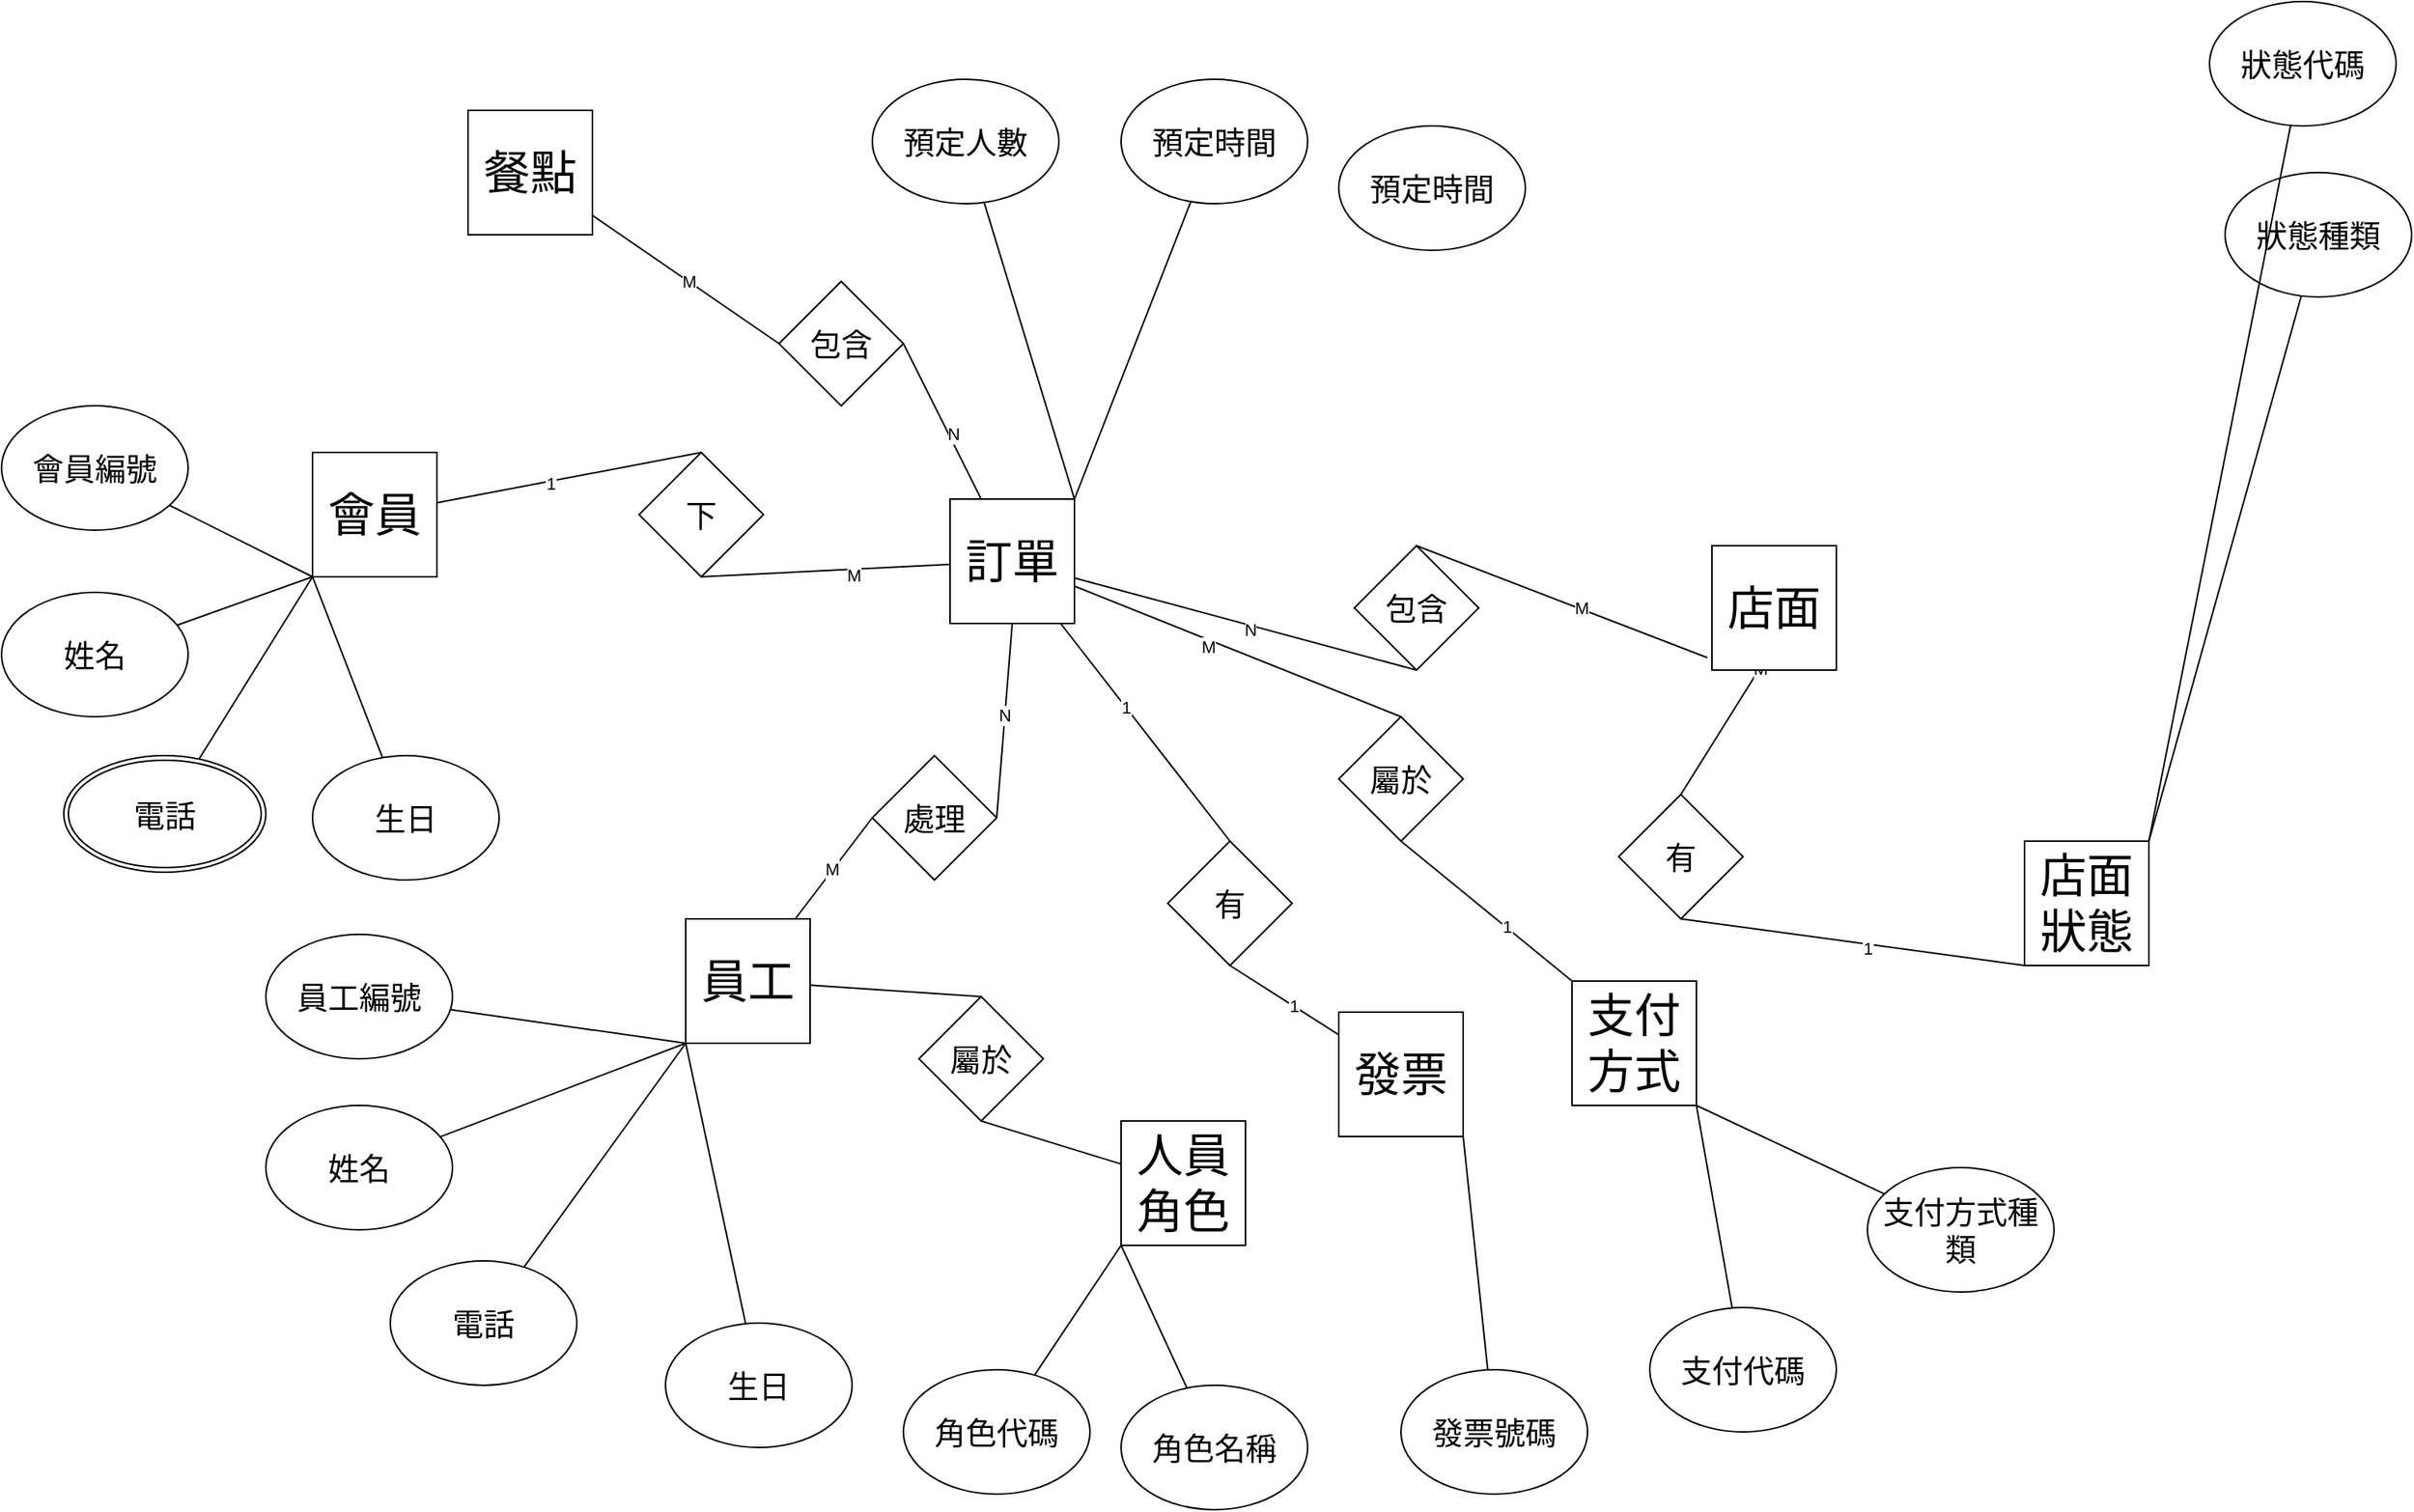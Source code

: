 <mxfile version="25.0.3">
  <diagram name="第 1 页" id="Mqyg3I50LXbeyDTYfiMp">
    <mxGraphModel dx="2739" dy="984" grid="1" gridSize="10" guides="1" tooltips="1" connect="1" arrows="1" fold="1" page="1" pageScale="1" pageWidth="827" pageHeight="1169" math="0" shadow="0">
      <root>
        <mxCell id="0" />
        <mxCell id="1" parent="0" />
        <mxCell id="pniP_bgZRXdG6m6pNv28-1" value="&lt;font style=&quot;font-size: 30px;&quot;&gt;人員&lt;/font&gt;&lt;div&gt;&lt;font style=&quot;font-size: 30px;&quot;&gt;角色&lt;/font&gt;&lt;/div&gt;" style="whiteSpace=wrap;html=1;aspect=fixed;fontSize=15;" vertex="1" parent="1">
          <mxGeometry x="660" y="830" width="80" height="80" as="geometry" />
        </mxCell>
        <mxCell id="pniP_bgZRXdG6m6pNv28-10" value="&lt;font style=&quot;font-size: 30px;&quot;&gt;員工&lt;/font&gt;" style="whiteSpace=wrap;html=1;aspect=fixed;" vertex="1" parent="1">
          <mxGeometry x="380" y="700" width="80" height="80" as="geometry" />
        </mxCell>
        <mxCell id="pniP_bgZRXdG6m6pNv28-79" style="rounded=0;orthogonalLoop=1;jettySize=auto;html=1;endArrow=none;endFill=0;exitX=0.5;exitY=1;exitDx=0;exitDy=0;" edge="1" parent="1" source="pniP_bgZRXdG6m6pNv28-80" target="pniP_bgZRXdG6m6pNv28-12">
          <mxGeometry relative="1" as="geometry" />
        </mxCell>
        <mxCell id="pniP_bgZRXdG6m6pNv28-83" value="N" style="edgeLabel;html=1;align=center;verticalAlign=middle;resizable=0;points=[];" vertex="1" connectable="0" parent="pniP_bgZRXdG6m6pNv28-79">
          <mxGeometry x="-0.035" y="2" relative="1" as="geometry">
            <mxPoint x="-1" as="offset" />
          </mxGeometry>
        </mxCell>
        <mxCell id="pniP_bgZRXdG6m6pNv28-95" style="rounded=0;orthogonalLoop=1;jettySize=auto;html=1;entryX=0.5;entryY=0;entryDx=0;entryDy=0;endArrow=none;endFill=0;exitX=1;exitY=0;exitDx=0;exitDy=0;" edge="1" parent="1" source="pniP_bgZRXdG6m6pNv28-11" target="pniP_bgZRXdG6m6pNv28-93">
          <mxGeometry relative="1" as="geometry" />
        </mxCell>
        <mxCell id="pniP_bgZRXdG6m6pNv28-98" value="M" style="edgeLabel;html=1;align=center;verticalAlign=middle;resizable=0;points=[];" vertex="1" connectable="0" parent="pniP_bgZRXdG6m6pNv28-95">
          <mxGeometry x="-0.012" relative="1" as="geometry">
            <mxPoint as="offset" />
          </mxGeometry>
        </mxCell>
        <mxCell id="pniP_bgZRXdG6m6pNv28-11" value="&lt;font style=&quot;font-size: 30px;&quot;&gt;店面&lt;/font&gt;" style="whiteSpace=wrap;html=1;aspect=fixed;" vertex="1" parent="1">
          <mxGeometry x="1040" y="460" width="80" height="80" as="geometry" />
        </mxCell>
        <mxCell id="pniP_bgZRXdG6m6pNv28-36" style="rounded=0;orthogonalLoop=1;jettySize=auto;html=1;exitX=0;exitY=0.5;exitDx=0;exitDy=0;endArrow=none;endFill=0;" edge="1" parent="1" source="pniP_bgZRXdG6m6pNv28-41" target="pniP_bgZRXdG6m6pNv28-10">
          <mxGeometry relative="1" as="geometry" />
        </mxCell>
        <mxCell id="pniP_bgZRXdG6m6pNv28-43" value="M" style="edgeLabel;html=1;align=center;verticalAlign=middle;resizable=0;points=[];" vertex="1" connectable="0" parent="pniP_bgZRXdG6m6pNv28-36">
          <mxGeometry x="0.032" y="-1" relative="1" as="geometry">
            <mxPoint as="offset" />
          </mxGeometry>
        </mxCell>
        <mxCell id="pniP_bgZRXdG6m6pNv28-63" style="rounded=0;orthogonalLoop=1;jettySize=auto;html=1;endArrow=none;endFill=0;entryX=0.5;entryY=0;entryDx=0;entryDy=0;" edge="1" parent="1" source="pniP_bgZRXdG6m6pNv28-12" target="pniP_bgZRXdG6m6pNv28-62">
          <mxGeometry relative="1" as="geometry" />
        </mxCell>
        <mxCell id="pniP_bgZRXdG6m6pNv28-64" value="1" style="edgeLabel;html=1;align=center;verticalAlign=middle;resizable=0;points=[];" vertex="1" connectable="0" parent="pniP_bgZRXdG6m6pNv28-63">
          <mxGeometry x="-0.229" relative="1" as="geometry">
            <mxPoint as="offset" />
          </mxGeometry>
        </mxCell>
        <mxCell id="pniP_bgZRXdG6m6pNv28-70" style="rounded=0;orthogonalLoop=1;jettySize=auto;html=1;entryX=0;entryY=0;entryDx=0;entryDy=0;endArrow=none;endFill=0;exitX=0.5;exitY=1;exitDx=0;exitDy=0;" edge="1" parent="1" source="pniP_bgZRXdG6m6pNv28-72" target="pniP_bgZRXdG6m6pNv28-69">
          <mxGeometry relative="1" as="geometry" />
        </mxCell>
        <mxCell id="pniP_bgZRXdG6m6pNv28-73" value="1" style="edgeLabel;html=1;align=center;verticalAlign=middle;resizable=0;points=[];" vertex="1" connectable="0" parent="pniP_bgZRXdG6m6pNv28-70">
          <mxGeometry x="0.224" y="1" relative="1" as="geometry">
            <mxPoint as="offset" />
          </mxGeometry>
        </mxCell>
        <mxCell id="pniP_bgZRXdG6m6pNv28-88" style="rounded=0;orthogonalLoop=1;jettySize=auto;html=1;endArrow=none;endFill=0;exitX=0;exitY=0.5;exitDx=0;exitDy=0;" edge="1" parent="1" source="pniP_bgZRXdG6m6pNv28-89" target="pniP_bgZRXdG6m6pNv28-87">
          <mxGeometry relative="1" as="geometry" />
        </mxCell>
        <mxCell id="pniP_bgZRXdG6m6pNv28-92" value="M" style="edgeLabel;html=1;align=center;verticalAlign=middle;resizable=0;points=[];" vertex="1" connectable="0" parent="pniP_bgZRXdG6m6pNv28-88">
          <mxGeometry x="-0.028" relative="1" as="geometry">
            <mxPoint as="offset" />
          </mxGeometry>
        </mxCell>
        <mxCell id="pniP_bgZRXdG6m6pNv28-12" value="&lt;font style=&quot;font-size: 30px;&quot;&gt;訂單&lt;/font&gt;" style="whiteSpace=wrap;html=1;aspect=fixed;" vertex="1" parent="1">
          <mxGeometry x="550" y="430" width="80" height="80" as="geometry" />
        </mxCell>
        <mxCell id="pniP_bgZRXdG6m6pNv28-65" style="rounded=0;orthogonalLoop=1;jettySize=auto;html=1;entryX=0.5;entryY=1;entryDx=0;entryDy=0;endArrow=none;endFill=0;" edge="1" parent="1" source="pniP_bgZRXdG6m6pNv28-13" target="pniP_bgZRXdG6m6pNv28-62">
          <mxGeometry relative="1" as="geometry" />
        </mxCell>
        <mxCell id="pniP_bgZRXdG6m6pNv28-66" value="1" style="edgeLabel;html=1;align=center;verticalAlign=middle;resizable=0;points=[];" vertex="1" connectable="0" parent="pniP_bgZRXdG6m6pNv28-65">
          <mxGeometry x="-0.171" relative="1" as="geometry">
            <mxPoint as="offset" />
          </mxGeometry>
        </mxCell>
        <mxCell id="pniP_bgZRXdG6m6pNv28-13" value="&lt;font style=&quot;font-size: 30px;&quot;&gt;發票&lt;/font&gt;" style="whiteSpace=wrap;html=1;aspect=fixed;" vertex="1" parent="1">
          <mxGeometry x="800" y="760" width="80" height="80" as="geometry" />
        </mxCell>
        <mxCell id="pniP_bgZRXdG6m6pNv28-14" value="&lt;font style=&quot;font-size: 30px;&quot;&gt;店面狀態&lt;/font&gt;" style="whiteSpace=wrap;html=1;aspect=fixed;" vertex="1" parent="1">
          <mxGeometry x="1241" y="650" width="80" height="80" as="geometry" />
        </mxCell>
        <mxCell id="pniP_bgZRXdG6m6pNv28-20" value="&lt;font style=&quot;font-size: 20px;&quot;&gt;下&lt;/font&gt;" style="rhombus;whiteSpace=wrap;html=1;" vertex="1" parent="1">
          <mxGeometry x="350" y="400" width="80" height="80" as="geometry" />
        </mxCell>
        <mxCell id="pniP_bgZRXdG6m6pNv28-21" value="&lt;font style=&quot;font-size: 30px;&quot;&gt;會員&lt;/font&gt;" style="whiteSpace=wrap;html=1;aspect=fixed;" vertex="1" parent="1">
          <mxGeometry x="140" y="400" width="80" height="80" as="geometry" />
        </mxCell>
        <mxCell id="pniP_bgZRXdG6m6pNv28-23" value="" style="endArrow=none;html=1;rounded=0;exitX=0.5;exitY=0;exitDx=0;exitDy=0;" edge="1" parent="1" source="pniP_bgZRXdG6m6pNv28-20" target="pniP_bgZRXdG6m6pNv28-21">
          <mxGeometry width="50" height="50" relative="1" as="geometry">
            <mxPoint x="250" y="580" as="sourcePoint" />
            <mxPoint x="300" y="530" as="targetPoint" />
          </mxGeometry>
        </mxCell>
        <mxCell id="pniP_bgZRXdG6m6pNv28-25" value="1" style="edgeLabel;html=1;align=center;verticalAlign=middle;resizable=0;points=[];" vertex="1" connectable="0" parent="pniP_bgZRXdG6m6pNv28-23">
          <mxGeometry x="0.151" y="1" relative="1" as="geometry">
            <mxPoint as="offset" />
          </mxGeometry>
        </mxCell>
        <mxCell id="pniP_bgZRXdG6m6pNv28-24" value="" style="endArrow=none;html=1;rounded=0;entryX=0.5;entryY=1;entryDx=0;entryDy=0;" edge="1" parent="1" source="pniP_bgZRXdG6m6pNv28-12" target="pniP_bgZRXdG6m6pNv28-20">
          <mxGeometry width="50" height="50" relative="1" as="geometry">
            <mxPoint x="360" y="420" as="sourcePoint" />
            <mxPoint x="280" y="420" as="targetPoint" />
            <Array as="points" />
          </mxGeometry>
        </mxCell>
        <mxCell id="pniP_bgZRXdG6m6pNv28-26" value="M" style="edgeLabel;html=1;align=center;verticalAlign=middle;resizable=0;points=[];" vertex="1" connectable="0" parent="pniP_bgZRXdG6m6pNv28-24">
          <mxGeometry x="-0.217" y="4" relative="1" as="geometry">
            <mxPoint as="offset" />
          </mxGeometry>
        </mxCell>
        <mxCell id="pniP_bgZRXdG6m6pNv28-32" style="rounded=0;orthogonalLoop=1;jettySize=auto;html=1;endArrow=none;endFill=0;entryX=0;entryY=1;entryDx=0;entryDy=0;" edge="1" parent="1" source="pniP_bgZRXdG6m6pNv28-27" target="pniP_bgZRXdG6m6pNv28-21">
          <mxGeometry relative="1" as="geometry" />
        </mxCell>
        <mxCell id="pniP_bgZRXdG6m6pNv28-27" value="&lt;font style=&quot;font-size: 20px;&quot;&gt;會員編號&lt;/font&gt;" style="ellipse;whiteSpace=wrap;html=1;" vertex="1" parent="1">
          <mxGeometry x="-60" y="370" width="120" height="80" as="geometry" />
        </mxCell>
        <mxCell id="pniP_bgZRXdG6m6pNv28-33" style="rounded=0;orthogonalLoop=1;jettySize=auto;html=1;endArrow=none;endFill=0;entryX=0;entryY=1;entryDx=0;entryDy=0;" edge="1" parent="1" source="pniP_bgZRXdG6m6pNv28-28" target="pniP_bgZRXdG6m6pNv28-21">
          <mxGeometry relative="1" as="geometry" />
        </mxCell>
        <mxCell id="pniP_bgZRXdG6m6pNv28-28" value="&lt;font style=&quot;font-size: 20px;&quot;&gt;姓名&lt;/font&gt;" style="ellipse;whiteSpace=wrap;html=1;" vertex="1" parent="1">
          <mxGeometry x="-60" y="490" width="120" height="80" as="geometry" />
        </mxCell>
        <mxCell id="pniP_bgZRXdG6m6pNv28-30" value="&lt;font style=&quot;font-size: 20px;&quot;&gt;生日&lt;/font&gt;" style="ellipse;whiteSpace=wrap;html=1;" vertex="1" parent="1">
          <mxGeometry x="140" y="595" width="120" height="80" as="geometry" />
        </mxCell>
        <mxCell id="pniP_bgZRXdG6m6pNv28-34" style="rounded=0;orthogonalLoop=1;jettySize=auto;html=1;endArrow=none;endFill=0;entryX=0;entryY=1;entryDx=0;entryDy=0;" edge="1" parent="1" source="pniP_bgZRXdG6m6pNv28-31" target="pniP_bgZRXdG6m6pNv28-21">
          <mxGeometry relative="1" as="geometry" />
        </mxCell>
        <mxCell id="pniP_bgZRXdG6m6pNv28-31" value="&lt;span style=&quot;font-size: 20px;&quot;&gt;電話&lt;/span&gt;" style="ellipse;shape=doubleEllipse;margin=3;whiteSpace=wrap;html=1;align=center;" vertex="1" parent="1">
          <mxGeometry x="-20" y="595" width="130" height="75" as="geometry" />
        </mxCell>
        <mxCell id="pniP_bgZRXdG6m6pNv28-35" style="rounded=0;orthogonalLoop=1;jettySize=auto;html=1;endArrow=none;endFill=0;entryX=0;entryY=1;entryDx=0;entryDy=0;" edge="1" parent="1" source="pniP_bgZRXdG6m6pNv28-30" target="pniP_bgZRXdG6m6pNv28-21">
          <mxGeometry relative="1" as="geometry" />
        </mxCell>
        <mxCell id="pniP_bgZRXdG6m6pNv28-40" value="" style="rounded=0;orthogonalLoop=1;jettySize=auto;html=1;exitX=0.5;exitY=1;exitDx=0;exitDy=0;endArrow=none;endFill=0;entryX=1;entryY=0.5;entryDx=0;entryDy=0;" edge="1" parent="1" source="pniP_bgZRXdG6m6pNv28-12" target="pniP_bgZRXdG6m6pNv28-41">
          <mxGeometry relative="1" as="geometry">
            <mxPoint x="590" y="510" as="sourcePoint" />
            <mxPoint x="397" y="720" as="targetPoint" />
          </mxGeometry>
        </mxCell>
        <mxCell id="pniP_bgZRXdG6m6pNv28-42" value="N" style="edgeLabel;html=1;align=center;verticalAlign=middle;resizable=0;points=[];" vertex="1" connectable="0" parent="pniP_bgZRXdG6m6pNv28-40">
          <mxGeometry x="-0.048" y="-1" relative="1" as="geometry">
            <mxPoint as="offset" />
          </mxGeometry>
        </mxCell>
        <mxCell id="pniP_bgZRXdG6m6pNv28-41" value="&lt;font style=&quot;font-size: 20px;&quot;&gt;處理&lt;/font&gt;" style="rhombus;whiteSpace=wrap;html=1;" vertex="1" parent="1">
          <mxGeometry x="500" y="595" width="80" height="80" as="geometry" />
        </mxCell>
        <mxCell id="pniP_bgZRXdG6m6pNv28-45" style="rounded=0;orthogonalLoop=1;jettySize=auto;html=1;endArrow=none;endFill=0;entryX=0;entryY=1;entryDx=0;entryDy=0;" edge="1" parent="1" source="pniP_bgZRXdG6m6pNv28-44" target="pniP_bgZRXdG6m6pNv28-10">
          <mxGeometry relative="1" as="geometry" />
        </mxCell>
        <mxCell id="pniP_bgZRXdG6m6pNv28-44" value="&lt;font style=&quot;font-size: 20px;&quot;&gt;生日&lt;/font&gt;" style="ellipse;whiteSpace=wrap;html=1;" vertex="1" parent="1">
          <mxGeometry x="367" y="960" width="120" height="80" as="geometry" />
        </mxCell>
        <mxCell id="pniP_bgZRXdG6m6pNv28-47" style="rounded=0;orthogonalLoop=1;jettySize=auto;html=1;endArrow=none;endFill=0;entryX=0;entryY=1;entryDx=0;entryDy=0;" edge="1" parent="1" source="pniP_bgZRXdG6m6pNv28-46" target="pniP_bgZRXdG6m6pNv28-10">
          <mxGeometry relative="1" as="geometry" />
        </mxCell>
        <mxCell id="pniP_bgZRXdG6m6pNv28-46" value="&lt;font style=&quot;font-size: 20px;&quot;&gt;員工編號&lt;/font&gt;" style="ellipse;whiteSpace=wrap;html=1;" vertex="1" parent="1">
          <mxGeometry x="110" y="710" width="120" height="80" as="geometry" />
        </mxCell>
        <mxCell id="pniP_bgZRXdG6m6pNv28-49" style="rounded=0;orthogonalLoop=1;jettySize=auto;html=1;endArrow=none;endFill=0;entryX=0;entryY=1;entryDx=0;entryDy=0;" edge="1" parent="1" source="pniP_bgZRXdG6m6pNv28-48" target="pniP_bgZRXdG6m6pNv28-10">
          <mxGeometry relative="1" as="geometry" />
        </mxCell>
        <mxCell id="pniP_bgZRXdG6m6pNv28-48" value="&lt;font style=&quot;font-size: 20px;&quot;&gt;姓名&lt;/font&gt;" style="ellipse;whiteSpace=wrap;html=1;" vertex="1" parent="1">
          <mxGeometry x="110" y="820" width="120" height="80" as="geometry" />
        </mxCell>
        <mxCell id="pniP_bgZRXdG6m6pNv28-51" value="&lt;span style=&quot;font-size: 20px;&quot;&gt;電話&lt;/span&gt;" style="ellipse;whiteSpace=wrap;html=1;" vertex="1" parent="1">
          <mxGeometry x="190" y="920" width="120" height="80" as="geometry" />
        </mxCell>
        <mxCell id="pniP_bgZRXdG6m6pNv28-52" style="rounded=0;orthogonalLoop=1;jettySize=auto;html=1;entryX=0;entryY=1;entryDx=0;entryDy=0;endArrow=none;endFill=0;" edge="1" parent="1" source="pniP_bgZRXdG6m6pNv28-51" target="pniP_bgZRXdG6m6pNv28-10">
          <mxGeometry relative="1" as="geometry" />
        </mxCell>
        <mxCell id="pniP_bgZRXdG6m6pNv28-54" style="rounded=0;orthogonalLoop=1;jettySize=auto;html=1;exitX=0.5;exitY=1;exitDx=0;exitDy=0;endArrow=none;endFill=0;" edge="1" parent="1" source="pniP_bgZRXdG6m6pNv28-53" target="pniP_bgZRXdG6m6pNv28-1">
          <mxGeometry relative="1" as="geometry" />
        </mxCell>
        <mxCell id="pniP_bgZRXdG6m6pNv28-55" style="rounded=0;orthogonalLoop=1;jettySize=auto;html=1;endArrow=none;endFill=0;exitX=0.5;exitY=0;exitDx=0;exitDy=0;" edge="1" parent="1" source="pniP_bgZRXdG6m6pNv28-53" target="pniP_bgZRXdG6m6pNv28-10">
          <mxGeometry relative="1" as="geometry" />
        </mxCell>
        <mxCell id="pniP_bgZRXdG6m6pNv28-53" value="&lt;font style=&quot;font-size: 20px;&quot;&gt;屬於&lt;/font&gt;" style="rhombus;whiteSpace=wrap;html=1;" vertex="1" parent="1">
          <mxGeometry x="530" y="750" width="80" height="80" as="geometry" />
        </mxCell>
        <mxCell id="pniP_bgZRXdG6m6pNv28-57" style="rounded=0;orthogonalLoop=1;jettySize=auto;html=1;entryX=0;entryY=1;entryDx=0;entryDy=0;endArrow=none;endFill=0;" edge="1" parent="1" source="pniP_bgZRXdG6m6pNv28-56" target="pniP_bgZRXdG6m6pNv28-1">
          <mxGeometry relative="1" as="geometry" />
        </mxCell>
        <mxCell id="pniP_bgZRXdG6m6pNv28-56" value="&lt;font style=&quot;font-size: 20px;&quot;&gt;角色名稱&lt;/font&gt;" style="ellipse;whiteSpace=wrap;html=1;" vertex="1" parent="1">
          <mxGeometry x="660" y="1000" width="120" height="80" as="geometry" />
        </mxCell>
        <mxCell id="pniP_bgZRXdG6m6pNv28-59" style="rounded=0;orthogonalLoop=1;jettySize=auto;html=1;entryX=0;entryY=1;entryDx=0;entryDy=0;endArrow=none;endFill=0;" edge="1" parent="1" source="pniP_bgZRXdG6m6pNv28-58" target="pniP_bgZRXdG6m6pNv28-1">
          <mxGeometry relative="1" as="geometry" />
        </mxCell>
        <mxCell id="pniP_bgZRXdG6m6pNv28-58" value="&lt;font style=&quot;font-size: 20px;&quot;&gt;角色代碼&lt;/font&gt;" style="ellipse;whiteSpace=wrap;html=1;" vertex="1" parent="1">
          <mxGeometry x="520" y="990" width="120" height="80" as="geometry" />
        </mxCell>
        <mxCell id="pniP_bgZRXdG6m6pNv28-62" value="&lt;font style=&quot;font-size: 20px;&quot;&gt;有&lt;/font&gt;" style="rhombus;whiteSpace=wrap;html=1;" vertex="1" parent="1">
          <mxGeometry x="690" y="650" width="80" height="80" as="geometry" />
        </mxCell>
        <mxCell id="pniP_bgZRXdG6m6pNv28-68" style="rounded=0;orthogonalLoop=1;jettySize=auto;html=1;endArrow=none;endFill=0;entryX=1;entryY=1;entryDx=0;entryDy=0;" edge="1" parent="1" source="pniP_bgZRXdG6m6pNv28-67" target="pniP_bgZRXdG6m6pNv28-13">
          <mxGeometry relative="1" as="geometry" />
        </mxCell>
        <mxCell id="pniP_bgZRXdG6m6pNv28-67" value="&lt;span style=&quot;font-size: 20px;&quot;&gt;發票號碼&lt;/span&gt;" style="ellipse;whiteSpace=wrap;html=1;" vertex="1" parent="1">
          <mxGeometry x="840" y="990" width="120" height="80" as="geometry" />
        </mxCell>
        <mxCell id="pniP_bgZRXdG6m6pNv28-69" value="&lt;font style=&quot;font-size: 30px;&quot;&gt;支付方式&lt;/font&gt;" style="whiteSpace=wrap;html=1;aspect=fixed;" vertex="1" parent="1">
          <mxGeometry x="950" y="740" width="80" height="80" as="geometry" />
        </mxCell>
        <mxCell id="pniP_bgZRXdG6m6pNv28-71" value="" style="rounded=0;orthogonalLoop=1;jettySize=auto;html=1;entryX=0.5;entryY=0;entryDx=0;entryDy=0;endArrow=none;endFill=0;" edge="1" parent="1" source="pniP_bgZRXdG6m6pNv28-12" target="pniP_bgZRXdG6m6pNv28-72">
          <mxGeometry relative="1" as="geometry">
            <mxPoint x="630" y="484" as="sourcePoint" />
            <mxPoint x="900" y="580" as="targetPoint" />
          </mxGeometry>
        </mxCell>
        <mxCell id="pniP_bgZRXdG6m6pNv28-74" value="M" style="edgeLabel;html=1;align=center;verticalAlign=middle;resizable=0;points=[];" vertex="1" connectable="0" parent="pniP_bgZRXdG6m6pNv28-71">
          <mxGeometry x="-0.167" y="-4" relative="1" as="geometry">
            <mxPoint as="offset" />
          </mxGeometry>
        </mxCell>
        <mxCell id="pniP_bgZRXdG6m6pNv28-72" value="&lt;font style=&quot;font-size: 20px;&quot;&gt;屬於&lt;/font&gt;" style="rhombus;whiteSpace=wrap;html=1;" vertex="1" parent="1">
          <mxGeometry x="800" y="570" width="80" height="80" as="geometry" />
        </mxCell>
        <mxCell id="pniP_bgZRXdG6m6pNv28-77" style="rounded=0;orthogonalLoop=1;jettySize=auto;html=1;entryX=1;entryY=1;entryDx=0;entryDy=0;endArrow=none;endFill=0;" edge="1" parent="1" source="pniP_bgZRXdG6m6pNv28-75" target="pniP_bgZRXdG6m6pNv28-69">
          <mxGeometry relative="1" as="geometry" />
        </mxCell>
        <mxCell id="pniP_bgZRXdG6m6pNv28-75" value="&lt;span style=&quot;font-size: 20px;&quot;&gt;支付代碼&lt;/span&gt;" style="ellipse;whiteSpace=wrap;html=1;" vertex="1" parent="1">
          <mxGeometry x="1000" y="950" width="120" height="80" as="geometry" />
        </mxCell>
        <mxCell id="pniP_bgZRXdG6m6pNv28-78" style="rounded=0;orthogonalLoop=1;jettySize=auto;html=1;entryX=1;entryY=1;entryDx=0;entryDy=0;endArrow=none;endFill=0;" edge="1" parent="1" source="pniP_bgZRXdG6m6pNv28-76" target="pniP_bgZRXdG6m6pNv28-69">
          <mxGeometry relative="1" as="geometry" />
        </mxCell>
        <mxCell id="pniP_bgZRXdG6m6pNv28-76" value="&lt;span style=&quot;font-size: 20px;&quot;&gt;支付方式種類&lt;/span&gt;" style="ellipse;whiteSpace=wrap;html=1;" vertex="1" parent="1">
          <mxGeometry x="1140" y="860" width="120" height="80" as="geometry" />
        </mxCell>
        <mxCell id="pniP_bgZRXdG6m6pNv28-81" value="" style="rounded=0;orthogonalLoop=1;jettySize=auto;html=1;endArrow=none;endFill=0;entryX=0.5;entryY=0;entryDx=0;entryDy=0;exitX=-0.037;exitY=0.9;exitDx=0;exitDy=0;exitPerimeter=0;" edge="1" parent="1" source="pniP_bgZRXdG6m6pNv28-11" target="pniP_bgZRXdG6m6pNv28-80">
          <mxGeometry relative="1" as="geometry">
            <mxPoint x="800" y="386" as="sourcePoint" />
            <mxPoint x="630" y="454" as="targetPoint" />
          </mxGeometry>
        </mxCell>
        <mxCell id="pniP_bgZRXdG6m6pNv28-84" value="M" style="edgeLabel;html=1;align=center;verticalAlign=middle;resizable=0;points=[];" vertex="1" connectable="0" parent="pniP_bgZRXdG6m6pNv28-81">
          <mxGeometry x="-0.127" y="-1" relative="1" as="geometry">
            <mxPoint as="offset" />
          </mxGeometry>
        </mxCell>
        <mxCell id="pniP_bgZRXdG6m6pNv28-80" value="&lt;font style=&quot;font-size: 20px;&quot;&gt;包含&lt;/font&gt;" style="rhombus;whiteSpace=wrap;html=1;" vertex="1" parent="1">
          <mxGeometry x="810" y="460" width="80" height="80" as="geometry" />
        </mxCell>
        <mxCell id="pniP_bgZRXdG6m6pNv28-86" style="rounded=0;orthogonalLoop=1;jettySize=auto;html=1;endArrow=none;endFill=0;entryX=1;entryY=0;entryDx=0;entryDy=0;" edge="1" parent="1" source="pniP_bgZRXdG6m6pNv28-85" target="pniP_bgZRXdG6m6pNv28-12">
          <mxGeometry relative="1" as="geometry">
            <mxPoint x="1030" y="420" as="targetPoint" />
          </mxGeometry>
        </mxCell>
        <mxCell id="pniP_bgZRXdG6m6pNv28-85" value="&lt;font style=&quot;font-size: 20px;&quot;&gt;預定人數&lt;/font&gt;" style="ellipse;whiteSpace=wrap;html=1;" vertex="1" parent="1">
          <mxGeometry x="500" y="160" width="120" height="80" as="geometry" />
        </mxCell>
        <mxCell id="pniP_bgZRXdG6m6pNv28-87" value="&lt;span style=&quot;font-size: 30px;&quot;&gt;餐點&lt;/span&gt;" style="whiteSpace=wrap;html=1;aspect=fixed;" vertex="1" parent="1">
          <mxGeometry x="240" y="180" width="80" height="80" as="geometry" />
        </mxCell>
        <mxCell id="pniP_bgZRXdG6m6pNv28-90" value="" style="rounded=0;orthogonalLoop=1;jettySize=auto;html=1;endArrow=none;endFill=0;entryX=1;entryY=0.5;entryDx=0;entryDy=0;" edge="1" parent="1" source="pniP_bgZRXdG6m6pNv28-12" target="pniP_bgZRXdG6m6pNv28-89">
          <mxGeometry relative="1" as="geometry">
            <mxPoint x="615" y="430" as="sourcePoint" />
            <mxPoint x="715" y="270" as="targetPoint" />
          </mxGeometry>
        </mxCell>
        <mxCell id="pniP_bgZRXdG6m6pNv28-91" value="N" style="edgeLabel;html=1;align=center;verticalAlign=middle;resizable=0;points=[];" vertex="1" connectable="0" parent="pniP_bgZRXdG6m6pNv28-90">
          <mxGeometry x="-0.173" y="-3" relative="1" as="geometry">
            <mxPoint as="offset" />
          </mxGeometry>
        </mxCell>
        <mxCell id="pniP_bgZRXdG6m6pNv28-89" value="&lt;span style=&quot;font-size: 20px;&quot;&gt;包含&lt;/span&gt;" style="rhombus;whiteSpace=wrap;html=1;" vertex="1" parent="1">
          <mxGeometry x="440" y="290" width="80" height="80" as="geometry" />
        </mxCell>
        <mxCell id="pniP_bgZRXdG6m6pNv28-93" value="&lt;font style=&quot;font-size: 20px;&quot;&gt;有&lt;/font&gt;" style="rhombus;whiteSpace=wrap;html=1;" vertex="1" parent="1">
          <mxGeometry x="980" y="620" width="80" height="80" as="geometry" />
        </mxCell>
        <mxCell id="pniP_bgZRXdG6m6pNv28-94" style="rounded=0;orthogonalLoop=1;jettySize=auto;html=1;endArrow=none;endFill=0;entryX=0.5;entryY=1;entryDx=0;entryDy=0;exitX=0;exitY=1;exitDx=0;exitDy=0;" edge="1" parent="1" source="pniP_bgZRXdG6m6pNv28-14" target="pniP_bgZRXdG6m6pNv28-93">
          <mxGeometry relative="1" as="geometry">
            <mxPoint x="860" y="250" as="targetPoint" />
          </mxGeometry>
        </mxCell>
        <mxCell id="pniP_bgZRXdG6m6pNv28-99" value="1" style="edgeLabel;html=1;align=center;verticalAlign=middle;resizable=0;points=[];" vertex="1" connectable="0" parent="pniP_bgZRXdG6m6pNv28-94">
          <mxGeometry x="-0.075" y="3" relative="1" as="geometry">
            <mxPoint x="1" as="offset" />
          </mxGeometry>
        </mxCell>
        <mxCell id="pniP_bgZRXdG6m6pNv28-104" style="rounded=0;orthogonalLoop=1;jettySize=auto;html=1;endArrow=none;endFill=0;entryX=1;entryY=0;entryDx=0;entryDy=0;" edge="1" parent="1" source="pniP_bgZRXdG6m6pNv28-101" target="pniP_bgZRXdG6m6pNv28-14">
          <mxGeometry relative="1" as="geometry" />
        </mxCell>
        <mxCell id="pniP_bgZRXdG6m6pNv28-101" value="&lt;span style=&quot;font-size: 20px;&quot;&gt;狀態種類&lt;/span&gt;" style="ellipse;whiteSpace=wrap;html=1;" vertex="1" parent="1">
          <mxGeometry x="1370" y="220" width="120" height="80" as="geometry" />
        </mxCell>
        <mxCell id="pniP_bgZRXdG6m6pNv28-103" style="rounded=0;orthogonalLoop=1;jettySize=auto;html=1;endArrow=none;endFill=0;entryX=1;entryY=0;entryDx=0;entryDy=0;" edge="1" parent="1" source="pniP_bgZRXdG6m6pNv28-102" target="pniP_bgZRXdG6m6pNv28-14">
          <mxGeometry relative="1" as="geometry" />
        </mxCell>
        <mxCell id="pniP_bgZRXdG6m6pNv28-102" value="&lt;font style=&quot;font-size: 20px;&quot;&gt;狀態代碼&lt;/font&gt;" style="ellipse;whiteSpace=wrap;html=1;" vertex="1" parent="1">
          <mxGeometry x="1360" y="110" width="120" height="80" as="geometry" />
        </mxCell>
        <mxCell id="pniP_bgZRXdG6m6pNv28-107" style="rounded=0;orthogonalLoop=1;jettySize=auto;html=1;entryX=1;entryY=0;entryDx=0;entryDy=0;endArrow=none;endFill=0;" edge="1" parent="1" source="pniP_bgZRXdG6m6pNv28-106" target="pniP_bgZRXdG6m6pNv28-12">
          <mxGeometry relative="1" as="geometry" />
        </mxCell>
        <mxCell id="pniP_bgZRXdG6m6pNv28-106" value="&lt;font style=&quot;font-size: 20px;&quot;&gt;預定時間&lt;/font&gt;" style="ellipse;whiteSpace=wrap;html=1;" vertex="1" parent="1">
          <mxGeometry x="660" y="160" width="120" height="80" as="geometry" />
        </mxCell>
        <mxCell id="pniP_bgZRXdG6m6pNv28-108" value="&lt;font style=&quot;font-size: 20px;&quot;&gt;預定時間&lt;/font&gt;" style="ellipse;whiteSpace=wrap;html=1;" vertex="1" parent="1">
          <mxGeometry x="800" y="190" width="120" height="80" as="geometry" />
        </mxCell>
      </root>
    </mxGraphModel>
  </diagram>
</mxfile>
